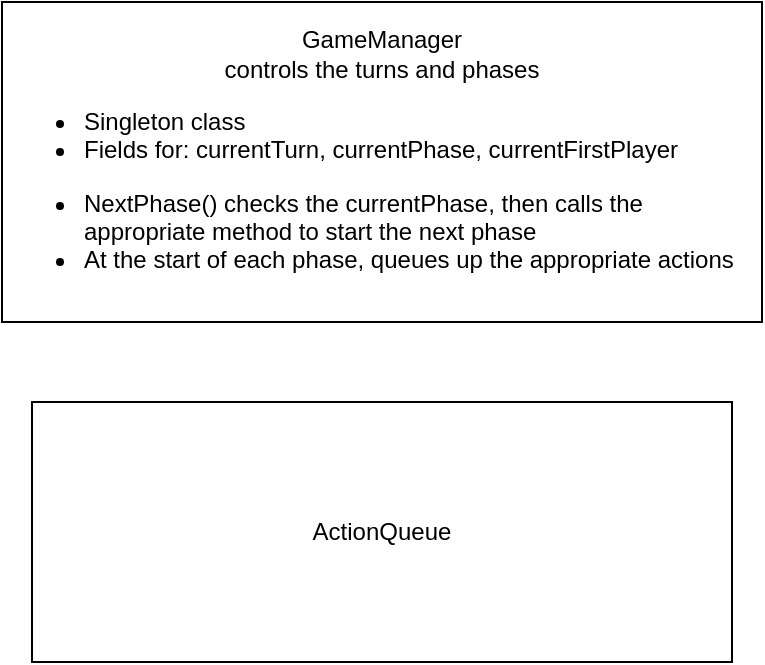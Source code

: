 <mxfile version="21.3.6" type="github">
  <diagram id="C5RBs43oDa-KdzZeNtuy" name="Page-1">
    <mxGraphModel dx="1434" dy="754" grid="1" gridSize="10" guides="1" tooltips="1" connect="1" arrows="1" fold="1" page="1" pageScale="1" pageWidth="827" pageHeight="1169" math="0" shadow="0">
      <root>
        <mxCell id="WIyWlLk6GJQsqaUBKTNV-0" />
        <mxCell id="WIyWlLk6GJQsqaUBKTNV-1" parent="WIyWlLk6GJQsqaUBKTNV-0" />
        <mxCell id="uDio8G-_guzUlMVyUNGx-0" value="&lt;div&gt;GameManager&lt;/div&gt;&lt;div&gt;controls the turns and phases&lt;br&gt;&lt;/div&gt;&lt;div align=&quot;left&quot;&gt;&lt;ul&gt;&lt;li&gt;Singleton class&lt;/li&gt;&lt;li&gt;Fields for: currentTurn, currentPhase, currentFirstPlayer&lt;br&gt;&lt;/li&gt;&lt;/ul&gt;&lt;/div&gt;&lt;div align=&quot;left&quot;&gt;&lt;ul&gt;&lt;li&gt;NextPhase() checks the currentPhase, then calls the appropriate method to start the next phase&lt;/li&gt;&lt;li&gt;At the start of each phase, queues up the appropriate actions&lt;br&gt;&lt;/li&gt;&lt;/ul&gt;&lt;/div&gt;" style="html=1;whiteSpace=wrap;" vertex="1" parent="WIyWlLk6GJQsqaUBKTNV-1">
          <mxGeometry x="170" y="90" width="380" height="160" as="geometry" />
        </mxCell>
        <mxCell id="uDio8G-_guzUlMVyUNGx-1" value="ActionQueue" style="html=1;whiteSpace=wrap;" vertex="1" parent="WIyWlLk6GJQsqaUBKTNV-1">
          <mxGeometry x="185" y="290" width="350" height="130" as="geometry" />
        </mxCell>
      </root>
    </mxGraphModel>
  </diagram>
</mxfile>
